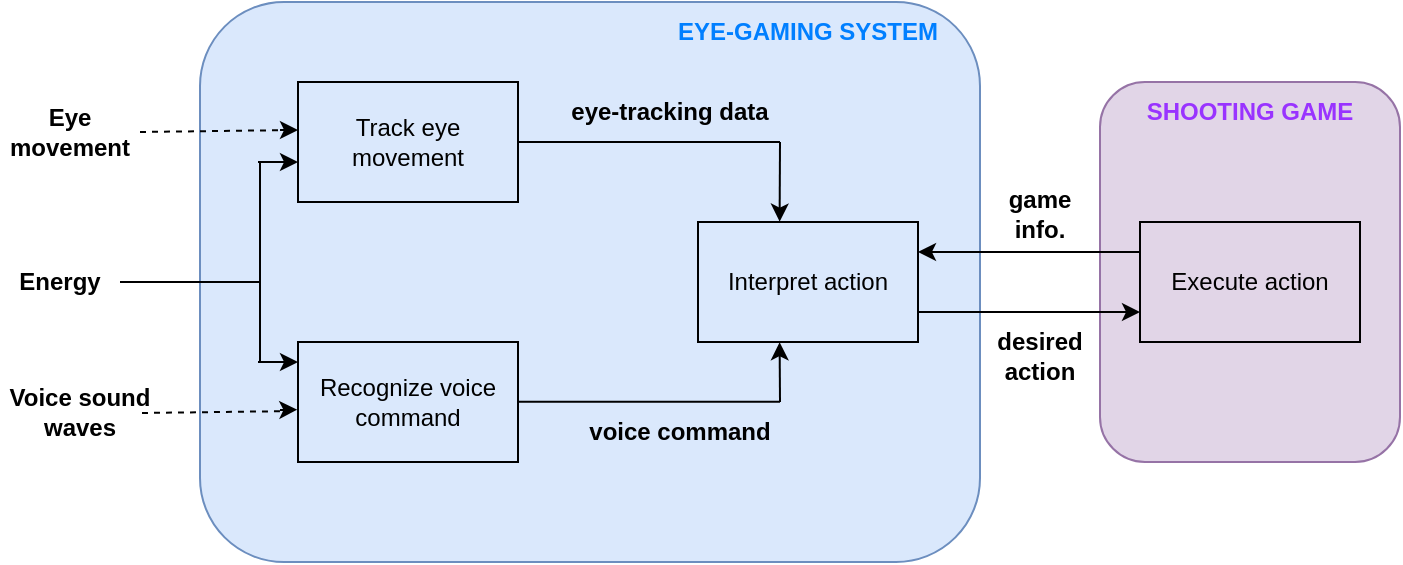 <mxfile version="16.6.5" type="device"><diagram id="avfqMDYM7OligPJeGbRa" name="Page-1"><mxGraphModel dx="1051" dy="682" grid="0" gridSize="10" guides="1" tooltips="1" connect="1" arrows="1" fold="1" page="1" pageScale="1" pageWidth="827" pageHeight="1169" math="0" shadow="0"><root><mxCell id="0"/><mxCell id="1" parent="0"/><mxCell id="CAVvGMjkGJn76azP4-Fi-28" value="" style="rounded=1;whiteSpace=wrap;html=1;fillColor=#e1d5e7;strokeColor=#9673a6;" parent="1" vertex="1"><mxGeometry x="580" y="160" width="150" height="190" as="geometry"/></mxCell><mxCell id="CAVvGMjkGJn76azP4-Fi-24" value="" style="rounded=1;whiteSpace=wrap;html=1;fillColor=#dae8fc;strokeColor=#6c8ebf;" parent="1" vertex="1"><mxGeometry x="130" y="120" width="390" height="280" as="geometry"/></mxCell><mxCell id="CAVvGMjkGJn76azP4-Fi-1" value="Track eye movement" style="rounded=0;whiteSpace=wrap;html=1;fillColor=#dae8fc;strokeColor=#000000;" parent="1" vertex="1"><mxGeometry x="179" y="160" width="110" height="60" as="geometry"/></mxCell><mxCell id="CAVvGMjkGJn76azP4-Fi-2" value="Recognize voice command" style="rounded=0;whiteSpace=wrap;html=1;fillColor=#dae8fc;strokeColor=#000000;" parent="1" vertex="1"><mxGeometry x="179" y="290" width="110" height="60" as="geometry"/></mxCell><mxCell id="CAVvGMjkGJn76azP4-Fi-3" value="Interpret action" style="rounded=0;whiteSpace=wrap;html=1;fillColor=#dae8fc;strokeColor=#000000;" parent="1" vertex="1"><mxGeometry x="379" y="230" width="110" height="60" as="geometry"/></mxCell><mxCell id="CAVvGMjkGJn76azP4-Fi-4" value="Execute action" style="rounded=0;whiteSpace=wrap;html=1;fillColor=#e1d5e7;strokeColor=#000000;" parent="1" vertex="1"><mxGeometry x="600" y="230" width="110" height="60" as="geometry"/></mxCell><mxCell id="CAVvGMjkGJn76azP4-Fi-6" value="&lt;b&gt;Energy&lt;/b&gt;" style="text;html=1;strokeColor=none;fillColor=none;align=center;verticalAlign=middle;whiteSpace=wrap;rounded=0;" parent="1" vertex="1"><mxGeometry x="30" y="245" width="60" height="30" as="geometry"/></mxCell><mxCell id="CAVvGMjkGJn76azP4-Fi-7" value="" style="endArrow=none;html=1;rounded=0;exitX=1;exitY=0.5;exitDx=0;exitDy=0;" parent="1" source="CAVvGMjkGJn76azP4-Fi-6" edge="1"><mxGeometry width="50" height="50" relative="1" as="geometry"><mxPoint x="390" y="340" as="sourcePoint"/><mxPoint x="160" y="260" as="targetPoint"/></mxGeometry></mxCell><mxCell id="CAVvGMjkGJn76azP4-Fi-9" value="" style="endArrow=none;html=1;rounded=0;" parent="1" edge="1"><mxGeometry width="50" height="50" relative="1" as="geometry"><mxPoint x="160" y="300" as="sourcePoint"/><mxPoint x="160" y="200" as="targetPoint"/></mxGeometry></mxCell><mxCell id="CAVvGMjkGJn76azP4-Fi-10" value="" style="endArrow=classic;html=1;rounded=0;" parent="1" edge="1"><mxGeometry width="50" height="50" relative="1" as="geometry"><mxPoint x="159" y="300" as="sourcePoint"/><mxPoint x="179" y="300" as="targetPoint"/></mxGeometry></mxCell><mxCell id="CAVvGMjkGJn76azP4-Fi-11" value="" style="endArrow=classic;html=1;rounded=0;" parent="1" edge="1"><mxGeometry width="50" height="50" relative="1" as="geometry"><mxPoint x="159" y="200" as="sourcePoint"/><mxPoint x="179" y="200" as="targetPoint"/></mxGeometry></mxCell><mxCell id="CAVvGMjkGJn76azP4-Fi-13" value="&lt;b&gt;Eye movement&lt;/b&gt;" style="text;html=1;strokeColor=none;fillColor=none;align=center;verticalAlign=middle;whiteSpace=wrap;rounded=0;" parent="1" vertex="1"><mxGeometry x="30" y="170" width="70" height="30" as="geometry"/></mxCell><mxCell id="CAVvGMjkGJn76azP4-Fi-14" value="" style="endArrow=none;dashed=1;html=1;rounded=0;exitX=1;exitY=0.5;exitDx=0;exitDy=0;entryX=-0.009;entryY=0.4;entryDx=0;entryDy=0;entryPerimeter=0;" parent="1" source="CAVvGMjkGJn76azP4-Fi-13" target="CAVvGMjkGJn76azP4-Fi-1" edge="1"><mxGeometry width="50" height="50" relative="1" as="geometry"><mxPoint x="390" y="340" as="sourcePoint"/><mxPoint x="440" y="290" as="targetPoint"/></mxGeometry></mxCell><mxCell id="CAVvGMjkGJn76azP4-Fi-15" value="" style="endArrow=classic;html=1;rounded=0;entryX=0;entryY=0.4;entryDx=0;entryDy=0;entryPerimeter=0;" parent="1" target="CAVvGMjkGJn76azP4-Fi-1" edge="1"><mxGeometry width="50" height="50" relative="1" as="geometry"><mxPoint x="170" y="184" as="sourcePoint"/><mxPoint x="440" y="290" as="targetPoint"/></mxGeometry></mxCell><mxCell id="CAVvGMjkGJn76azP4-Fi-16" value="&lt;b&gt;Voice sound waves&lt;/b&gt;" style="text;html=1;strokeColor=none;fillColor=none;align=center;verticalAlign=middle;whiteSpace=wrap;rounded=0;" parent="1" vertex="1"><mxGeometry x="30" y="310" width="80" height="30" as="geometry"/></mxCell><mxCell id="CAVvGMjkGJn76azP4-Fi-17" value="" style="endArrow=none;dashed=1;html=1;rounded=0;exitX=1;exitY=0.5;exitDx=0;exitDy=0;entryX=-0.009;entryY=0.4;entryDx=0;entryDy=0;entryPerimeter=0;" parent="1" edge="1"><mxGeometry width="50" height="50" relative="1" as="geometry"><mxPoint x="100.99" y="325.5" as="sourcePoint"/><mxPoint x="179" y="324.5" as="targetPoint"/></mxGeometry></mxCell><mxCell id="CAVvGMjkGJn76azP4-Fi-18" value="" style="endArrow=classic;html=1;rounded=0;entryX=-0.003;entryY=0.564;entryDx=0;entryDy=0;entryPerimeter=0;" parent="1" target="CAVvGMjkGJn76azP4-Fi-2" edge="1"><mxGeometry width="50" height="50" relative="1" as="geometry"><mxPoint x="170" y="324" as="sourcePoint"/><mxPoint x="189" y="194" as="targetPoint"/></mxGeometry></mxCell><mxCell id="CAVvGMjkGJn76azP4-Fi-19" value="" style="endArrow=none;html=1;rounded=0;exitX=1;exitY=0.5;exitDx=0;exitDy=0;" parent="1" source="CAVvGMjkGJn76azP4-Fi-1" edge="1"><mxGeometry width="50" height="50" relative="1" as="geometry"><mxPoint x="340" y="260" as="sourcePoint"/><mxPoint x="420" y="190" as="targetPoint"/></mxGeometry></mxCell><mxCell id="CAVvGMjkGJn76azP4-Fi-20" value="" style="endArrow=classic;html=1;rounded=0;entryX=0.371;entryY=-0.003;entryDx=0;entryDy=0;entryPerimeter=0;" parent="1" target="CAVvGMjkGJn76azP4-Fi-3" edge="1"><mxGeometry width="50" height="50" relative="1" as="geometry"><mxPoint x="420" y="190" as="sourcePoint"/><mxPoint x="390" y="210" as="targetPoint"/></mxGeometry></mxCell><mxCell id="CAVvGMjkGJn76azP4-Fi-21" value="" style="endArrow=none;html=1;rounded=0;exitX=1;exitY=0.5;exitDx=0;exitDy=0;" parent="1" edge="1"><mxGeometry width="50" height="50" relative="1" as="geometry"><mxPoint x="289" y="319.84" as="sourcePoint"/><mxPoint x="420" y="319.84" as="targetPoint"/></mxGeometry></mxCell><mxCell id="CAVvGMjkGJn76azP4-Fi-22" value="" style="endArrow=classic;html=1;rounded=0;entryX=0.371;entryY=1.002;entryDx=0;entryDy=0;entryPerimeter=0;" parent="1" target="CAVvGMjkGJn76azP4-Fi-3" edge="1"><mxGeometry width="50" height="50" relative="1" as="geometry"><mxPoint x="420" y="320" as="sourcePoint"/><mxPoint x="429.81" y="239.82" as="targetPoint"/></mxGeometry></mxCell><mxCell id="CAVvGMjkGJn76azP4-Fi-23" value="&lt;b&gt;eye-tracking data&lt;/b&gt;" style="text;html=1;strokeColor=none;fillColor=none;align=center;verticalAlign=middle;whiteSpace=wrap;rounded=0;" parent="1" vertex="1"><mxGeometry x="310" y="160" width="110" height="30" as="geometry"/></mxCell><mxCell id="CAVvGMjkGJn76azP4-Fi-25" value="&lt;b&gt;voice command&lt;/b&gt;" style="text;html=1;strokeColor=none;fillColor=none;align=center;verticalAlign=middle;whiteSpace=wrap;rounded=0;" parent="1" vertex="1"><mxGeometry x="320" y="320" width="100" height="30" as="geometry"/></mxCell><mxCell id="CAVvGMjkGJn76azP4-Fi-26" value="" style="endArrow=classic;html=1;rounded=0;exitX=1;exitY=0.75;exitDx=0;exitDy=0;entryX=0;entryY=0.75;entryDx=0;entryDy=0;" parent="1" source="CAVvGMjkGJn76azP4-Fi-3" target="CAVvGMjkGJn76azP4-Fi-4" edge="1"><mxGeometry width="50" height="50" relative="1" as="geometry"><mxPoint x="320" y="280" as="sourcePoint"/><mxPoint x="370" y="230" as="targetPoint"/></mxGeometry></mxCell><mxCell id="CAVvGMjkGJn76azP4-Fi-27" value="&lt;b&gt;desired&lt;br&gt;action&lt;/b&gt;" style="text;html=1;strokeColor=none;fillColor=none;align=center;verticalAlign=middle;whiteSpace=wrap;rounded=0;" parent="1" vertex="1"><mxGeometry x="520" y="282" width="60" height="30" as="geometry"/></mxCell><mxCell id="CAVvGMjkGJn76azP4-Fi-29" value="&lt;b&gt;&lt;font color=&quot;#007fff&quot;&gt;EYE-GAMING SYSTEM&lt;/font&gt;&lt;/b&gt;" style="text;html=1;strokeColor=none;fillColor=none;align=center;verticalAlign=middle;whiteSpace=wrap;rounded=0;" parent="1" vertex="1"><mxGeometry x="364" y="120" width="140" height="30" as="geometry"/></mxCell><mxCell id="CAVvGMjkGJn76azP4-Fi-31" value="&lt;font color=&quot;#9933ff&quot;&gt;&lt;b&gt;SHOOTING GAME&lt;/b&gt;&lt;/font&gt;" style="text;html=1;strokeColor=none;fillColor=none;align=center;verticalAlign=middle;whiteSpace=wrap;rounded=0;" parent="1" vertex="1"><mxGeometry x="585" y="160" width="140" height="30" as="geometry"/></mxCell><mxCell id="CBTk5JhhCLVdBNG6O0p4-1" value="" style="endArrow=classic;html=1;rounded=0;exitX=0;exitY=0.25;exitDx=0;exitDy=0;entryX=1;entryY=0.25;entryDx=0;entryDy=0;" edge="1" parent="1" source="CAVvGMjkGJn76azP4-Fi-4" target="CAVvGMjkGJn76azP4-Fi-3"><mxGeometry width="50" height="50" relative="1" as="geometry"><mxPoint x="499" y="285" as="sourcePoint"/><mxPoint x="610" y="285" as="targetPoint"/></mxGeometry></mxCell><mxCell id="CBTk5JhhCLVdBNG6O0p4-2" value="&lt;b&gt;game&lt;br&gt;info.&lt;/b&gt;" style="text;html=1;strokeColor=none;fillColor=none;align=center;verticalAlign=middle;whiteSpace=wrap;rounded=0;" vertex="1" parent="1"><mxGeometry x="520" y="211" width="60" height="30" as="geometry"/></mxCell></root></mxGraphModel></diagram></mxfile>